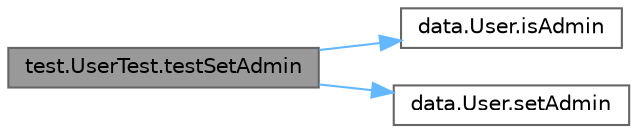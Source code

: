 digraph "test.UserTest.testSetAdmin"
{
 // LATEX_PDF_SIZE
  bgcolor="transparent";
  edge [fontname=Helvetica,fontsize=10,labelfontname=Helvetica,labelfontsize=10];
  node [fontname=Helvetica,fontsize=10,shape=box,height=0.2,width=0.4];
  rankdir="LR";
  Node1 [label="test.UserTest.testSetAdmin",height=0.2,width=0.4,color="gray40", fillcolor="grey60", style="filled", fontcolor="black",tooltip=" "];
  Node1 -> Node2 [color="steelblue1",style="solid"];
  Node2 [label="data.User.isAdmin",height=0.2,width=0.4,color="grey40", fillcolor="white", style="filled",URL="$classdata_1_1_user.html#a7b4fa76cdb1152c7e71ace37ab5b4103",tooltip=" "];
  Node1 -> Node3 [color="steelblue1",style="solid"];
  Node3 [label="data.User.setAdmin",height=0.2,width=0.4,color="grey40", fillcolor="white", style="filled",URL="$classdata_1_1_user.html#a038f319bca4782aba2b0691e1d47c412",tooltip=" "];
}
